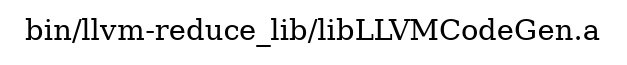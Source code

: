 digraph "bin/llvm-reduce_lib/libLLVMCodeGen.a" {
	label="bin/llvm-reduce_lib/libLLVMCodeGen.a";
	rankdir=LR;

}

